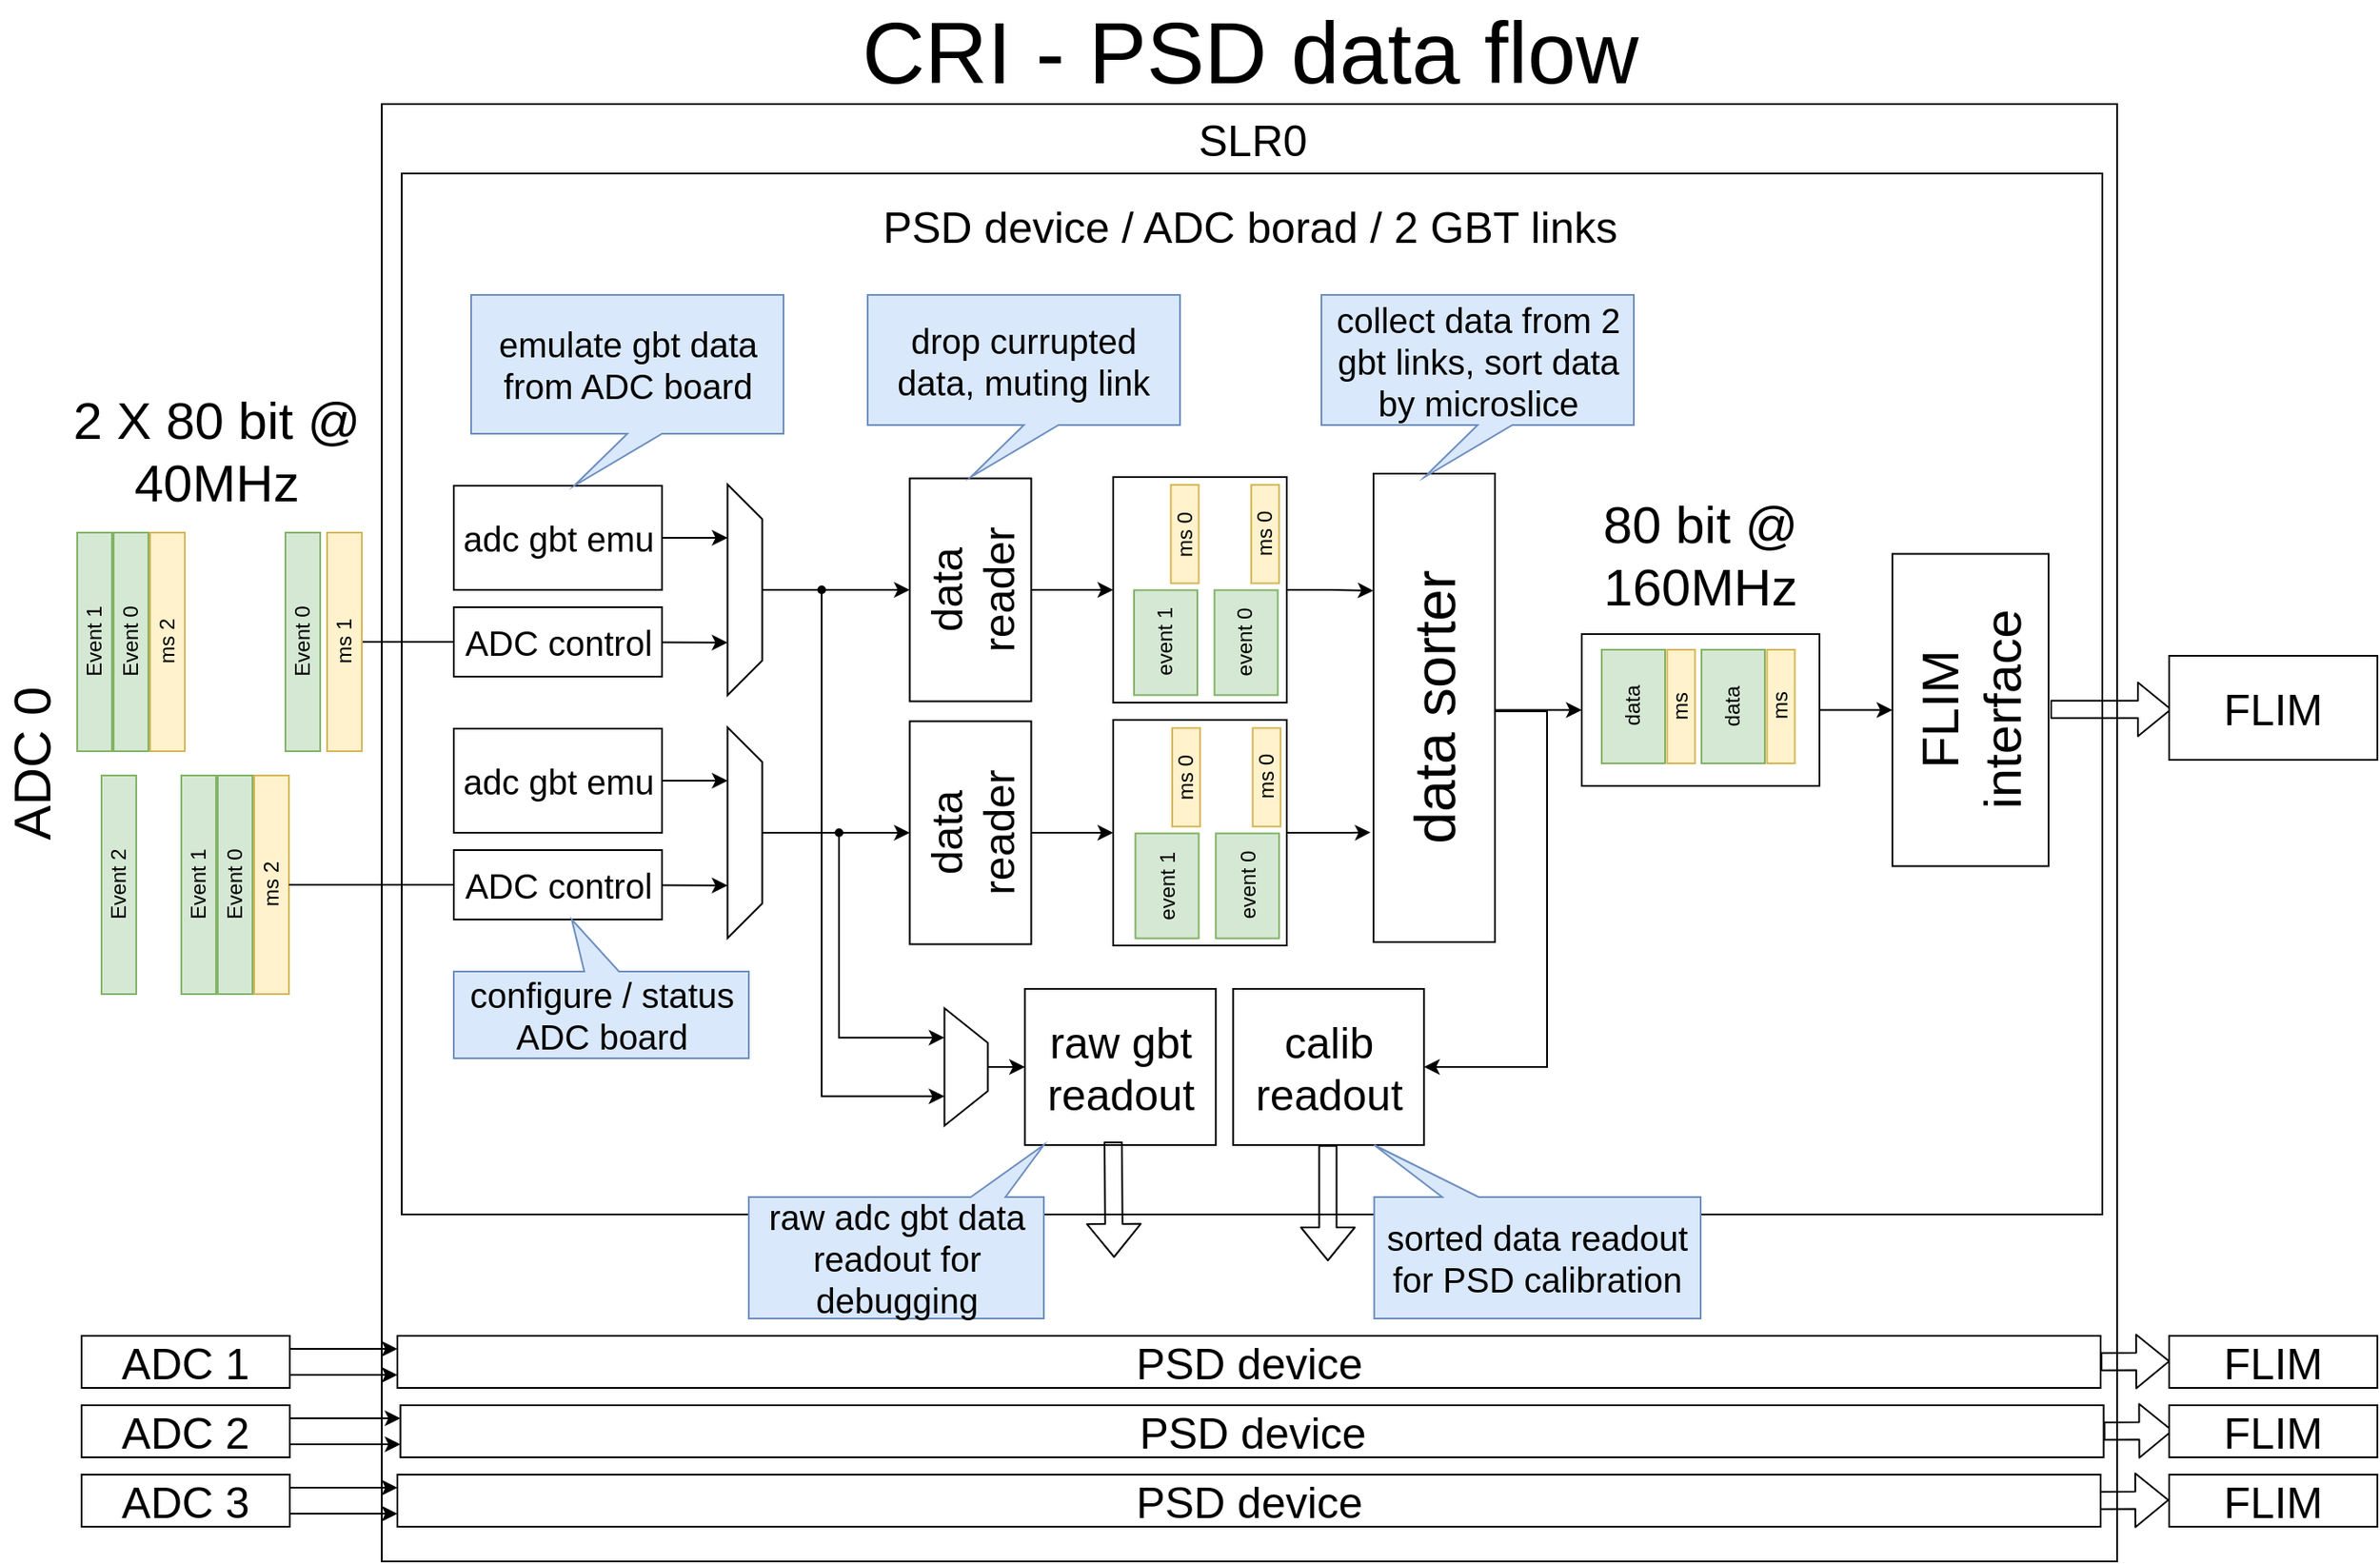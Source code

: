 <mxfile version="13.9.9" type="device"><diagram id="RYQmzWkg714ucsTxrSEi" name="Страница 1"><mxGraphModel dx="2637" dy="2579" grid="1" gridSize="10" guides="1" tooltips="1" connect="1" arrows="1" fold="1" page="1" pageScale="1" pageWidth="827" pageHeight="1169" math="0" shadow="0"><root><mxCell id="0"/><mxCell id="1" parent="0"/><mxCell id="1bbic1r3gGjg3_ZeVxUI-289" value="" style="rounded=0;whiteSpace=wrap;html=1;fillColor=#FFFFFF;fontSize=25;" parent="1" vertex="1"><mxGeometry x="-560" y="-1020" width="1000" height="840" as="geometry"/></mxCell><mxCell id="1bbic1r3gGjg3_ZeVxUI-249" value="" style="rounded=0;whiteSpace=wrap;html=1;fontSize=25;fillColor=#FFFFFF;" parent="1" vertex="1"><mxGeometry x="-548.5" y="-980" width="980" height="600" as="geometry"/></mxCell><mxCell id="1bbic1r3gGjg3_ZeVxUI-234" style="edgeStyle=orthogonalEdgeStyle;rounded=0;orthogonalLoop=1;jettySize=auto;html=1;exitX=0.5;exitY=1;exitDx=0;exitDy=0;entryX=1;entryY=0.5;entryDx=0;entryDy=0;fontSize=25;" parent="1" source="PqhZ-G-PAxa-hp2jgc0P-26" target="1bbic1r3gGjg3_ZeVxUI-233" edge="1"><mxGeometry relative="1" as="geometry"><Array as="points"><mxPoint x="81.5" y="-670"/><mxPoint x="111.5" y="-670"/><mxPoint x="111.5" y="-465"/></Array></mxGeometry></mxCell><mxCell id="1bbic1r3gGjg3_ZeVxUI-240" style="edgeStyle=orthogonalEdgeStyle;rounded=0;orthogonalLoop=1;jettySize=auto;html=1;exitX=0.5;exitY=1;exitDx=0;exitDy=0;entryX=0;entryY=0.5;entryDx=0;entryDy=0;fontSize=25;" parent="1" source="PqhZ-G-PAxa-hp2jgc0P-26" target="1bbic1r3gGjg3_ZeVxUI-227" edge="1"><mxGeometry relative="1" as="geometry"><Array as="points"><mxPoint x="81.5" y="-670"/></Array></mxGeometry></mxCell><mxCell id="PqhZ-G-PAxa-hp2jgc0P-26" value="data sorter" style="rounded=0;whiteSpace=wrap;html=1;rotation=-90;fontSize=33;" parent="1" vertex="1"><mxGeometry x="-88.5" y="-707" width="270" height="70" as="geometry"/></mxCell><mxCell id="PqhZ-G-PAxa-hp2jgc0P-39" value="" style="group" parent="1" vertex="1" connectable="0"><mxGeometry x="-697" y="-630" width="84" height="120" as="geometry"/></mxCell><mxCell id="PqhZ-G-PAxa-hp2jgc0P-40" value="ms 2" style="rounded=0;whiteSpace=wrap;html=1;rotation=-90;fillColor=#fff2cc;strokeColor=#d6b656;" parent="PqhZ-G-PAxa-hp2jgc0P-39" vertex="1"><mxGeometry x="10.5" y="50" width="126" height="20" as="geometry"/></mxCell><mxCell id="PqhZ-G-PAxa-hp2jgc0P-41" value="Event 0" style="rounded=0;whiteSpace=wrap;html=1;rotation=-90;fillColor=#d5e8d4;strokeColor=#82b366;" parent="PqhZ-G-PAxa-hp2jgc0P-39" vertex="1"><mxGeometry x="-10.5" y="50" width="126" height="20" as="geometry"/></mxCell><mxCell id="PqhZ-G-PAxa-hp2jgc0P-42" value="Event 1" style="rounded=0;whiteSpace=wrap;html=1;rotation=-90;fillColor=#d5e8d4;strokeColor=#82b366;" parent="PqhZ-G-PAxa-hp2jgc0P-39" vertex="1"><mxGeometry x="-31.5" y="50" width="126" height="20" as="geometry"/></mxCell><mxCell id="PqhZ-G-PAxa-hp2jgc0P-43" value="Event 2" style="rounded=0;whiteSpace=wrap;html=1;rotation=-90;fillColor=#d5e8d4;strokeColor=#82b366;" parent="1" vertex="1"><mxGeometry x="-774.5" y="-580" width="126" height="20" as="geometry"/></mxCell><mxCell id="i39z-xqXR12_ZHZlr1yV-36" style="edgeStyle=orthogonalEdgeStyle;rounded=0;orthogonalLoop=1;jettySize=auto;html=1;exitX=0.5;exitY=1;exitDx=0;exitDy=0;entryX=0;entryY=0.5;entryDx=0;entryDy=0;" parent="1" source="i39z-xqXR12_ZHZlr1yV-27" target="i39z-xqXR12_ZHZlr1yV-33" edge="1"><mxGeometry relative="1" as="geometry"/></mxCell><mxCell id="i39z-xqXR12_ZHZlr1yV-27" value="data reader" style="rounded=0;whiteSpace=wrap;html=1;rotation=-90;fontSize=25;" parent="1" vertex="1"><mxGeometry x="-285" y="-775" width="128.5" height="70" as="geometry"/></mxCell><mxCell id="i39z-xqXR12_ZHZlr1yV-52" style="edgeStyle=orthogonalEdgeStyle;rounded=0;orthogonalLoop=1;jettySize=auto;html=1;exitX=0.5;exitY=1;exitDx=0;exitDy=0;entryX=0;entryY=0.5;entryDx=0;entryDy=0;" parent="1" source="i39z-xqXR12_ZHZlr1yV-29" target="i39z-xqXR12_ZHZlr1yV-38" edge="1"><mxGeometry relative="1" as="geometry"/></mxCell><mxCell id="i39z-xqXR12_ZHZlr1yV-29" value="data reader" style="rounded=0;whiteSpace=wrap;html=1;rotation=-90;fontSize=25;" parent="1" vertex="1"><mxGeometry x="-285" y="-635" width="128.5" height="70" as="geometry"/></mxCell><mxCell id="i39z-xqXR12_ZHZlr1yV-35" value="" style="group" parent="1" vertex="1" connectable="0"><mxGeometry x="-138.5" y="-805" width="179.13" height="420" as="geometry"/></mxCell><mxCell id="i39z-xqXR12_ZHZlr1yV-33" value="" style="rounded=0;whiteSpace=wrap;html=1;" parent="i39z-xqXR12_ZHZlr1yV-35" vertex="1"><mxGeometry width="100" height="130" as="geometry"/></mxCell><mxCell id="i39z-xqXR12_ZHZlr1yV-3" value="ms 0" style="rounded=0;whiteSpace=wrap;html=1;rotation=-90;fillColor=#fff2cc;strokeColor=#d6b656;" parent="i39z-xqXR12_ZHZlr1yV-35" vertex="1"><mxGeometry x="59.21" y="24.81" width="56.75" height="16.06" as="geometry"/></mxCell><mxCell id="i39z-xqXR12_ZHZlr1yV-4" value="event 0" style="rounded=0;whiteSpace=wrap;html=1;rotation=-90;fillColor=#d5e8d4;strokeColor=#82b366;" parent="i39z-xqXR12_ZHZlr1yV-35" vertex="1"><mxGeometry x="46.33" y="77.17" width="60.5" height="36.5" as="geometry"/></mxCell><mxCell id="i39z-xqXR12_ZHZlr1yV-69" value="ms 0" style="rounded=0;whiteSpace=wrap;html=1;rotation=-90;fillColor=#fff2cc;strokeColor=#d6b656;" parent="i39z-xqXR12_ZHZlr1yV-35" vertex="1"><mxGeometry x="12.88" y="24.81" width="56.75" height="16.06" as="geometry"/></mxCell><mxCell id="i39z-xqXR12_ZHZlr1yV-70" value="event 1" style="rounded=0;whiteSpace=wrap;html=1;rotation=-90;fillColor=#d5e8d4;strokeColor=#82b366;" parent="i39z-xqXR12_ZHZlr1yV-35" vertex="1"><mxGeometry y="77.17" width="60.5" height="36.5" as="geometry"/></mxCell><mxCell id="p6Mf46SY9qSxZeGRrJ2m-4" value="" style="shape=trapezoid;perimeter=trapezoidPerimeter;whiteSpace=wrap;html=1;fixedSize=1;rotation=90;" parent="i39z-xqXR12_ZHZlr1yV-35" vertex="1"><mxGeometry x="-118.62" y="327.5" width="67.75" height="25" as="geometry"/></mxCell><mxCell id="p6Mf46SY9qSxZeGRrJ2m-6" value="raw gbt readout" style="rounded=0;whiteSpace=wrap;html=1;fontSize=25;" parent="i39z-xqXR12_ZHZlr1yV-35" vertex="1"><mxGeometry x="-50.87" y="295" width="110" height="90" as="geometry"/></mxCell><mxCell id="p6Mf46SY9qSxZeGRrJ2m-8" style="edgeStyle=orthogonalEdgeStyle;rounded=0;orthogonalLoop=1;jettySize=auto;html=1;exitX=0.5;exitY=0;exitDx=0;exitDy=0;entryX=0;entryY=0.5;entryDx=0;entryDy=0;" parent="i39z-xqXR12_ZHZlr1yV-35" source="p6Mf46SY9qSxZeGRrJ2m-4" target="p6Mf46SY9qSxZeGRrJ2m-6" edge="1"><mxGeometry relative="1" as="geometry"/></mxCell><mxCell id="1bbic1r3gGjg3_ZeVxUI-233" value="calib readout" style="rounded=0;whiteSpace=wrap;html=1;fontSize=25;" parent="i39z-xqXR12_ZHZlr1yV-35" vertex="1"><mxGeometry x="69.13" y="295" width="110" height="90" as="geometry"/></mxCell><mxCell id="1bbic1r3gGjg3_ZeVxUI-246" value="" style="shape=flexArrow;endArrow=classic;html=1;fontSize=25;" parent="i39z-xqXR12_ZHZlr1yV-35" edge="1"><mxGeometry width="50" height="50" relative="1" as="geometry"><mxPoint x="-4.547e-13" y="383" as="sourcePoint"/><mxPoint x="0.5" y="450" as="targetPoint"/></mxGeometry></mxCell><mxCell id="1bbic1r3gGjg3_ZeVxUI-248" value="" style="shape=flexArrow;endArrow=classic;html=1;fontSize=25;" parent="i39z-xqXR12_ZHZlr1yV-35" edge="1"><mxGeometry width="50" height="50" relative="1" as="geometry"><mxPoint x="123.71" y="385" as="sourcePoint"/><mxPoint x="123.71" y="452.0" as="targetPoint"/></mxGeometry></mxCell><mxCell id="i39z-xqXR12_ZHZlr1yV-37" value="" style="group" parent="1" vertex="1" connectable="0"><mxGeometry x="-138.5" y="-665" width="116.75" height="130" as="geometry"/></mxCell><mxCell id="i39z-xqXR12_ZHZlr1yV-38" value="" style="rounded=0;whiteSpace=wrap;html=1;" parent="i39z-xqXR12_ZHZlr1yV-37" vertex="1"><mxGeometry width="100" height="130" as="geometry"/></mxCell><mxCell id="i39z-xqXR12_ZHZlr1yV-71" value="ms 0" style="rounded=0;whiteSpace=wrap;html=1;rotation=-90;fillColor=#fff2cc;strokeColor=#d6b656;" parent="i39z-xqXR12_ZHZlr1yV-37" vertex="1"><mxGeometry x="60" y="25" width="56.75" height="16.06" as="geometry"/></mxCell><mxCell id="i39z-xqXR12_ZHZlr1yV-72" value="event 0" style="rounded=0;whiteSpace=wrap;html=1;rotation=-90;fillColor=#d5e8d4;strokeColor=#82b366;" parent="i39z-xqXR12_ZHZlr1yV-37" vertex="1"><mxGeometry x="47.12" y="77.36" width="60.5" height="36.5" as="geometry"/></mxCell><mxCell id="i39z-xqXR12_ZHZlr1yV-73" value="ms 0" style="rounded=0;whiteSpace=wrap;html=1;rotation=-90;fillColor=#fff2cc;strokeColor=#d6b656;" parent="i39z-xqXR12_ZHZlr1yV-37" vertex="1"><mxGeometry x="13.67" y="25" width="56.75" height="16.06" as="geometry"/></mxCell><mxCell id="i39z-xqXR12_ZHZlr1yV-74" value="event 1" style="rounded=0;whiteSpace=wrap;html=1;rotation=-90;fillColor=#d5e8d4;strokeColor=#82b366;" parent="i39z-xqXR12_ZHZlr1yV-37" vertex="1"><mxGeometry x="0.79" y="77.36" width="60.5" height="36.5" as="geometry"/></mxCell><mxCell id="h4SjfwAyNwfIv3EBZPq7-15" style="edgeStyle=orthogonalEdgeStyle;rounded=0;orthogonalLoop=1;jettySize=auto;html=1;exitX=0.5;exitY=1;exitDx=0;exitDy=0;entryX=0.75;entryY=1;entryDx=0;entryDy=0;" parent="1" source="PqhZ-G-PAxa-hp2jgc0P-29" target="h4SjfwAyNwfIv3EBZPq7-12" edge="1"><mxGeometry relative="1" as="geometry"/></mxCell><mxCell id="PqhZ-G-PAxa-hp2jgc0P-29" value="ms 1" style="rounded=0;whiteSpace=wrap;html=1;rotation=-90;fillColor=#fff2cc;strokeColor=#d6b656;" parent="1" vertex="1"><mxGeometry x="-644.5" y="-720" width="126" height="20" as="geometry"/></mxCell><mxCell id="PqhZ-G-PAxa-hp2jgc0P-30" value="Event 0" style="rounded=0;whiteSpace=wrap;html=1;rotation=-90;fillColor=#d5e8d4;strokeColor=#82b366;" parent="1" vertex="1"><mxGeometry x="-668.5" y="-720" width="126" height="20" as="geometry"/></mxCell><mxCell id="h4SjfwAyNwfIv3EBZPq7-14" style="edgeStyle=orthogonalEdgeStyle;rounded=0;orthogonalLoop=1;jettySize=auto;html=1;exitX=1;exitY=0.5;exitDx=0;exitDy=0;entryX=0.25;entryY=1;entryDx=0;entryDy=0;" parent="1" source="h4SjfwAyNwfIv3EBZPq7-11" target="h4SjfwAyNwfIv3EBZPq7-12" edge="1"><mxGeometry relative="1" as="geometry"/></mxCell><mxCell id="h4SjfwAyNwfIv3EBZPq7-11" value="adc gbt emu" style="rounded=0;whiteSpace=wrap;html=1;" parent="1" vertex="1"><mxGeometry x="-518.5" y="-800" width="120" height="60" as="geometry"/></mxCell><mxCell id="h4SjfwAyNwfIv3EBZPq7-13" style="edgeStyle=orthogonalEdgeStyle;rounded=0;orthogonalLoop=1;jettySize=auto;html=1;exitX=0.5;exitY=0;exitDx=0;exitDy=0;entryX=0.5;entryY=0;entryDx=0;entryDy=0;" parent="1" source="h4SjfwAyNwfIv3EBZPq7-12" target="i39z-xqXR12_ZHZlr1yV-27" edge="1"><mxGeometry relative="1" as="geometry"><Array as="points"><mxPoint x="-288.5" y="-740"/><mxPoint x="-288.5" y="-740"/></Array></mxGeometry></mxCell><mxCell id="h4SjfwAyNwfIv3EBZPq7-12" value="" style="shape=trapezoid;perimeter=trapezoidPerimeter;whiteSpace=wrap;html=1;fixedSize=1;rotation=90;" parent="1" vertex="1"><mxGeometry x="-411.5" y="-750" width="121.5" height="20" as="geometry"/></mxCell><mxCell id="h4SjfwAyNwfIv3EBZPq7-16" style="edgeStyle=orthogonalEdgeStyle;rounded=0;orthogonalLoop=1;jettySize=auto;html=1;exitX=1;exitY=0.5;exitDx=0;exitDy=0;entryX=0.25;entryY=1;entryDx=0;entryDy=0;" parent="1" source="h4SjfwAyNwfIv3EBZPq7-17" target="h4SjfwAyNwfIv3EBZPq7-18" edge="1"><mxGeometry relative="1" as="geometry"/></mxCell><mxCell id="h4SjfwAyNwfIv3EBZPq7-17" value="ADC GBT emulator" style="rounded=0;whiteSpace=wrap;html=1;" parent="1" vertex="1"><mxGeometry x="-518.5" y="-660" width="120" height="60" as="geometry"/></mxCell><mxCell id="h4SjfwAyNwfIv3EBZPq7-22" style="edgeStyle=orthogonalEdgeStyle;rounded=0;orthogonalLoop=1;jettySize=auto;html=1;exitX=0.5;exitY=0;exitDx=0;exitDy=0;entryX=0.5;entryY=0;entryDx=0;entryDy=0;" parent="1" source="h4SjfwAyNwfIv3EBZPq7-18" target="i39z-xqXR12_ZHZlr1yV-29" edge="1"><mxGeometry relative="1" as="geometry"/></mxCell><mxCell id="h4SjfwAyNwfIv3EBZPq7-18" value="" style="shape=trapezoid;perimeter=trapezoidPerimeter;whiteSpace=wrap;html=1;fixedSize=1;rotation=90;" parent="1" vertex="1"><mxGeometry x="-411.5" y="-610" width="121.5" height="20" as="geometry"/></mxCell><mxCell id="h4SjfwAyNwfIv3EBZPq7-25" style="edgeStyle=orthogonalEdgeStyle;rounded=0;orthogonalLoop=1;jettySize=auto;html=1;exitX=0.5;exitY=1;exitDx=0;exitDy=0;entryX=0.75;entryY=1;entryDx=0;entryDy=0;" parent="1" source="PqhZ-G-PAxa-hp2jgc0P-40" target="h4SjfwAyNwfIv3EBZPq7-18" edge="1"><mxGeometry relative="1" as="geometry"/></mxCell><mxCell id="p6Mf46SY9qSxZeGRrJ2m-1" value="ADC control" style="rounded=0;whiteSpace=wrap;html=1;" parent="1" vertex="1"><mxGeometry x="-518.5" y="-730" width="120" height="40" as="geometry"/></mxCell><mxCell id="p6Mf46SY9qSxZeGRrJ2m-2" value="ADC control" style="rounded=0;whiteSpace=wrap;html=1;fontSize=20;" parent="1" vertex="1"><mxGeometry x="-518.5" y="-590" width="120" height="40" as="geometry"/></mxCell><mxCell id="1bbic1r3gGjg3_ZeVxUI-31" value="2 X 80 bit @ 40MHz" style="text;html=1;strokeColor=none;fillColor=none;align=center;verticalAlign=middle;whiteSpace=wrap;rounded=0;fontSize=30;" parent="1" vertex="1"><mxGeometry x="-759" y="-830" width="208" height="20" as="geometry"/></mxCell><mxCell id="1bbic1r3gGjg3_ZeVxUI-78" value="adc gbt emu" style="rounded=0;whiteSpace=wrap;html=1;" parent="1" vertex="1"><mxGeometry x="-518.5" y="-660" width="120" height="60" as="geometry"/></mxCell><mxCell id="1bbic1r3gGjg3_ZeVxUI-79" value="adc gbt emu" style="rounded=0;whiteSpace=wrap;html=1;" parent="1" vertex="1"><mxGeometry x="-518.5" y="-800" width="120" height="60" as="geometry"/></mxCell><mxCell id="1bbic1r3gGjg3_ZeVxUI-80" value="ADC control" style="rounded=0;whiteSpace=wrap;html=1;" parent="1" vertex="1"><mxGeometry x="-518.5" y="-730" width="120" height="40" as="geometry"/></mxCell><mxCell id="1bbic1r3gGjg3_ZeVxUI-81" value="adc gbt emu" style="rounded=0;whiteSpace=wrap;html=1;" parent="1" vertex="1"><mxGeometry x="-518.5" y="-800" width="120" height="60" as="geometry"/></mxCell><mxCell id="1bbic1r3gGjg3_ZeVxUI-82" value="ADC control" style="rounded=0;whiteSpace=wrap;html=1;" parent="1" vertex="1"><mxGeometry x="-518.5" y="-730" width="120" height="40" as="geometry"/></mxCell><mxCell id="1bbic1r3gGjg3_ZeVxUI-83" value="adc gbt emu" style="rounded=0;whiteSpace=wrap;html=1;" parent="1" vertex="1"><mxGeometry x="-518.5" y="-660" width="120" height="60" as="geometry"/></mxCell><mxCell id="1bbic1r3gGjg3_ZeVxUI-84" value="ADC control" style="rounded=0;whiteSpace=wrap;html=1;" parent="1" vertex="1"><mxGeometry x="-518.5" y="-730" width="120" height="40" as="geometry"/></mxCell><mxCell id="1bbic1r3gGjg3_ZeVxUI-85" value="adc gbt emu" style="rounded=0;whiteSpace=wrap;html=1;" parent="1" vertex="1"><mxGeometry x="-518.5" y="-800" width="120" height="60" as="geometry"/></mxCell><mxCell id="1bbic1r3gGjg3_ZeVxUI-86" value="adc gbt emu" style="rounded=0;whiteSpace=wrap;html=1;" parent="1" vertex="1"><mxGeometry x="-518.5" y="-660" width="120" height="60" as="geometry"/></mxCell><mxCell id="1bbic1r3gGjg3_ZeVxUI-87" value="ADC control" style="rounded=0;whiteSpace=wrap;html=1;" parent="1" vertex="1"><mxGeometry x="-518.5" y="-730" width="120" height="40" as="geometry"/></mxCell><mxCell id="1bbic1r3gGjg3_ZeVxUI-88" value="adc gbt emu" style="rounded=0;whiteSpace=wrap;html=1;" parent="1" vertex="1"><mxGeometry x="-518.5" y="-800" width="120" height="60" as="geometry"/></mxCell><mxCell id="1bbic1r3gGjg3_ZeVxUI-90" value="adc gbt emu" style="rounded=0;whiteSpace=wrap;html=1;" parent="1" vertex="1"><mxGeometry x="-518.5" y="-660" width="120" height="60" as="geometry"/></mxCell><mxCell id="1bbic1r3gGjg3_ZeVxUI-91" value="ADC control" style="rounded=0;whiteSpace=wrap;html=1;" parent="1" vertex="1"><mxGeometry x="-518.5" y="-730" width="120" height="40" as="geometry"/></mxCell><mxCell id="1bbic1r3gGjg3_ZeVxUI-92" value="adc gbt emu" style="rounded=0;whiteSpace=wrap;html=1;" parent="1" vertex="1"><mxGeometry x="-518.5" y="-800" width="120" height="60" as="geometry"/></mxCell><mxCell id="1bbic1r3gGjg3_ZeVxUI-94" value="adc gbt emu" style="rounded=0;whiteSpace=wrap;html=1;fontSize=20;" parent="1" vertex="1"><mxGeometry x="-518.5" y="-660" width="120" height="60" as="geometry"/></mxCell><mxCell id="1bbic1r3gGjg3_ZeVxUI-95" value="ADC control" style="rounded=0;whiteSpace=wrap;html=1;fontSize=20;" parent="1" vertex="1"><mxGeometry x="-518.5" y="-730" width="120" height="40" as="geometry"/></mxCell><mxCell id="1bbic1r3gGjg3_ZeVxUI-96" value="adc gbt emu" style="rounded=0;whiteSpace=wrap;html=1;fontSize=20;" parent="1" vertex="1"><mxGeometry x="-518.5" y="-800" width="120" height="60" as="geometry"/></mxCell><mxCell id="1bbic1r3gGjg3_ZeVxUI-111" value="emulate gbt data from ADC board" style="shape=callout;whiteSpace=wrap;html=1;perimeter=calloutPerimeter;fontSize=20;fillColor=#dae8fc;strokeColor=#6c8ebf;position2=0.33;" parent="1" vertex="1"><mxGeometry x="-508.5" y="-910" width="180" height="110" as="geometry"/></mxCell><mxCell id="1bbic1r3gGjg3_ZeVxUI-118" value="configure / status ADC board" style="shape=callout;whiteSpace=wrap;html=1;perimeter=calloutPerimeter;fontSize=20;fillColor=#dae8fc;strokeColor=#6c8ebf;position2=0.6;size=30;position=0.44;rotation=0;horizontal=1;direction=west;" parent="1" vertex="1"><mxGeometry x="-518.5" y="-550" width="170" height="80" as="geometry"/></mxCell><mxCell id="1bbic1r3gGjg3_ZeVxUI-122" value="drop currupted data, muting link" style="shape=callout;whiteSpace=wrap;html=1;perimeter=calloutPerimeter;fontSize=20;fillColor=#dae8fc;strokeColor=#6c8ebf;position2=0.33;" parent="1" vertex="1"><mxGeometry x="-280" y="-910" width="180" height="105" as="geometry"/></mxCell><mxCell id="1bbic1r3gGjg3_ZeVxUI-173" value="" style="group" parent="1" vertex="1" connectable="0"><mxGeometry x="-757" y="-770" width="84" height="120" as="geometry"/></mxCell><mxCell id="1bbic1r3gGjg3_ZeVxUI-174" value="ms 2" style="rounded=0;whiteSpace=wrap;html=1;rotation=-90;fillColor=#fff2cc;strokeColor=#d6b656;" parent="1bbic1r3gGjg3_ZeVxUI-173" vertex="1"><mxGeometry x="10.5" y="50" width="126" height="20" as="geometry"/></mxCell><mxCell id="1bbic1r3gGjg3_ZeVxUI-175" value="Event 0" style="rounded=0;whiteSpace=wrap;html=1;rotation=-90;fillColor=#d5e8d4;strokeColor=#82b366;" parent="1bbic1r3gGjg3_ZeVxUI-173" vertex="1"><mxGeometry x="-10.5" y="50" width="126" height="20" as="geometry"/></mxCell><mxCell id="1bbic1r3gGjg3_ZeVxUI-176" value="Event 1" style="rounded=0;whiteSpace=wrap;html=1;rotation=-90;fillColor=#d5e8d4;strokeColor=#82b366;" parent="1bbic1r3gGjg3_ZeVxUI-173" vertex="1"><mxGeometry x="-31.5" y="50" width="126" height="20" as="geometry"/></mxCell><mxCell id="1bbic1r3gGjg3_ZeVxUI-178" style="edgeStyle=orthogonalEdgeStyle;rounded=0;orthogonalLoop=1;jettySize=auto;html=1;exitX=1;exitY=0.5;exitDx=0;exitDy=0;fontSize=25;entryX=0.75;entryY=0;entryDx=0;entryDy=0;" parent="1" source="i39z-xqXR12_ZHZlr1yV-33" target="PqhZ-G-PAxa-hp2jgc0P-26" edge="1"><mxGeometry relative="1" as="geometry"><mxPoint x="67.5" y="-738" as="targetPoint"/></mxGeometry></mxCell><mxCell id="1bbic1r3gGjg3_ZeVxUI-179" style="edgeStyle=orthogonalEdgeStyle;rounded=0;orthogonalLoop=1;jettySize=auto;html=1;exitX=1;exitY=0.5;exitDx=0;exitDy=0;entryX=0.234;entryY=-0.024;entryDx=0;entryDy=0;entryPerimeter=0;fontSize=25;" parent="1" source="i39z-xqXR12_ZHZlr1yV-38" target="PqhZ-G-PAxa-hp2jgc0P-26" edge="1"><mxGeometry relative="1" as="geometry"><Array as="points"><mxPoint x="-1.5" y="-600"/></Array></mxGeometry></mxCell><mxCell id="1bbic1r3gGjg3_ZeVxUI-182" value="ADC 0" style="text;html=1;strokeColor=none;fillColor=none;align=center;verticalAlign=middle;whiteSpace=wrap;rounded=0;fontSize=30;rotation=-90;" parent="1" vertex="1"><mxGeometry x="-827" y="-650" width="130" height="20" as="geometry"/></mxCell><mxCell id="1bbic1r3gGjg3_ZeVxUI-218" style="edgeStyle=orthogonalEdgeStyle;rounded=0;orthogonalLoop=1;jettySize=auto;html=1;exitX=0.5;exitY=1;exitDx=0;exitDy=0;entryX=0.75;entryY=1;entryDx=0;entryDy=0;fontSize=25;" parent="1" source="1bbic1r3gGjg3_ZeVxUI-217" target="p6Mf46SY9qSxZeGRrJ2m-4" edge="1"><mxGeometry relative="1" as="geometry"/></mxCell><mxCell id="1bbic1r3gGjg3_ZeVxUI-217" value="" style="ellipse;whiteSpace=wrap;html=1;aspect=fixed;fontSize=25;fillColor=#000000;" parent="1" vertex="1"><mxGeometry x="-308.5" y="-742" width="4" height="4" as="geometry"/></mxCell><mxCell id="1bbic1r3gGjg3_ZeVxUI-221" style="edgeStyle=orthogonalEdgeStyle;rounded=0;orthogonalLoop=1;jettySize=auto;html=1;exitX=0.5;exitY=1;exitDx=0;exitDy=0;fontSize=25;entryX=0.25;entryY=1;entryDx=0;entryDy=0;" parent="1" source="1bbic1r3gGjg3_ZeVxUI-219" target="p6Mf46SY9qSxZeGRrJ2m-4" edge="1"><mxGeometry relative="1" as="geometry"/></mxCell><mxCell id="1bbic1r3gGjg3_ZeVxUI-219" value="" style="ellipse;whiteSpace=wrap;html=1;aspect=fixed;fontSize=25;fillColor=#000000;" parent="1" vertex="1"><mxGeometry x="-298.5" y="-602" width="4" height="4" as="geometry"/></mxCell><mxCell id="1bbic1r3gGjg3_ZeVxUI-226" value="" style="group" parent="1" vertex="1" connectable="0"><mxGeometry x="131.5" y="-714.5" width="137" height="87.5" as="geometry"/></mxCell><mxCell id="1bbic1r3gGjg3_ZeVxUI-235" style="edgeStyle=orthogonalEdgeStyle;rounded=0;orthogonalLoop=1;jettySize=auto;html=1;exitX=0.25;exitY=1;exitDx=0;exitDy=0;entryX=0;entryY=0;entryDx=0;entryDy=0;fontSize=25;" parent="1bbic1r3gGjg3_ZeVxUI-226" source="1bbic1r3gGjg3_ZeVxUI-227" target="1bbic1r3gGjg3_ZeVxUI-231" edge="1"><mxGeometry relative="1" as="geometry"/></mxCell><mxCell id="1bbic1r3gGjg3_ZeVxUI-227" value="" style="rounded=0;whiteSpace=wrap;html=1;fontSize=25;" parent="1bbic1r3gGjg3_ZeVxUI-226" vertex="1"><mxGeometry width="137" height="87.5" as="geometry"/></mxCell><mxCell id="1bbic1r3gGjg3_ZeVxUI-228" value="ms" style="rounded=0;whiteSpace=wrap;html=1;rotation=-90;fillColor=#fff2cc;strokeColor=#d6b656;" parent="1bbic1r3gGjg3_ZeVxUI-226" vertex="1"><mxGeometry x="82" y="33.72" width="65.5" height="16.06" as="geometry"/></mxCell><mxCell id="1bbic1r3gGjg3_ZeVxUI-229" value="data" style="rounded=0;whiteSpace=wrap;html=1;rotation=-90;fillColor=#d5e8d4;strokeColor=#82b366;" parent="1bbic1r3gGjg3_ZeVxUI-226" vertex="1"><mxGeometry x="54.5" y="23.5" width="65.5" height="36.5" as="geometry"/></mxCell><mxCell id="1bbic1r3gGjg3_ZeVxUI-230" value="ms" style="rounded=0;whiteSpace=wrap;html=1;rotation=-90;fillColor=#fff2cc;strokeColor=#d6b656;" parent="1bbic1r3gGjg3_ZeVxUI-226" vertex="1"><mxGeometry x="24.5" y="33.72" width="65.5" height="16.06" as="geometry"/></mxCell><mxCell id="1bbic1r3gGjg3_ZeVxUI-231" value="data" style="rounded=0;whiteSpace=wrap;html=1;rotation=-90;fillColor=#d5e8d4;strokeColor=#82b366;" parent="1bbic1r3gGjg3_ZeVxUI-226" vertex="1"><mxGeometry x="-3" y="23.5" width="65.5" height="36.5" as="geometry"/></mxCell><mxCell id="1bbic1r3gGjg3_ZeVxUI-238" value="FLIM interface" style="rounded=0;whiteSpace=wrap;html=1;fontSize=30;rotation=-90;" parent="1" vertex="1"><mxGeometry x="265.5" y="-715.75" width="180" height="90" as="geometry"/></mxCell><mxCell id="1bbic1r3gGjg3_ZeVxUI-239" style="edgeStyle=orthogonalEdgeStyle;rounded=0;orthogonalLoop=1;jettySize=auto;html=1;exitX=1;exitY=0.5;exitDx=0;exitDy=0;entryX=0.5;entryY=0;entryDx=0;entryDy=0;fontSize=25;" parent="1" source="1bbic1r3gGjg3_ZeVxUI-227" target="1bbic1r3gGjg3_ZeVxUI-238" edge="1"><mxGeometry relative="1" as="geometry"/></mxCell><mxCell id="1bbic1r3gGjg3_ZeVxUI-242" value="collect data from 2 gbt links, sort data by microslice" style="shape=callout;whiteSpace=wrap;html=1;perimeter=calloutPerimeter;fontSize=20;fillColor=#dae8fc;strokeColor=#6c8ebf;position2=0.33;base=20;" parent="1" vertex="1"><mxGeometry x="-18.5" y="-910" width="180" height="105" as="geometry"/></mxCell><mxCell id="1bbic1r3gGjg3_ZeVxUI-243" value="80 bit @ 160MHz" style="text;html=1;strokeColor=none;fillColor=none;align=center;verticalAlign=middle;whiteSpace=wrap;rounded=0;fontSize=30;" parent="1" vertex="1"><mxGeometry x="95" y="-800" width="210" height="80" as="geometry"/></mxCell><mxCell id="1bbic1r3gGjg3_ZeVxUI-244" value="" style="shape=flexArrow;endArrow=classic;html=1;fontSize=25;" parent="1" edge="1"><mxGeometry width="50" height="50" relative="1" as="geometry"><mxPoint x="401.5" y="-671.17" as="sourcePoint"/><mxPoint x="471.5" y="-671.17" as="targetPoint"/></mxGeometry></mxCell><mxCell id="1bbic1r3gGjg3_ZeVxUI-250" value="PSD device / ADC borad / 2 GBT links" style="text;html=1;strokeColor=none;fillColor=none;align=center;verticalAlign=middle;whiteSpace=wrap;rounded=0;fontSize=25;" parent="1" vertex="1"><mxGeometry x="-299.5" y="-960" width="478.5" height="20" as="geometry"/></mxCell><mxCell id="1bbic1r3gGjg3_ZeVxUI-251" value="PSD device" style="rounded=0;whiteSpace=wrap;html=1;fillColor=#FFFFFF;fontSize=25;" parent="1" vertex="1"><mxGeometry x="-551" y="-310" width="981.5" height="30" as="geometry"/></mxCell><mxCell id="RKCm32R5nHMJDlecpnQs-2" style="edgeStyle=orthogonalEdgeStyle;rounded=0;orthogonalLoop=1;jettySize=auto;html=1;exitX=1;exitY=0.25;exitDx=0;exitDy=0;entryX=0;entryY=0.25;entryDx=0;entryDy=0;" parent="1" source="1bbic1r3gGjg3_ZeVxUI-253" target="1bbic1r3gGjg3_ZeVxUI-251" edge="1"><mxGeometry relative="1" as="geometry"/></mxCell><mxCell id="RKCm32R5nHMJDlecpnQs-3" style="edgeStyle=orthogonalEdgeStyle;rounded=0;orthogonalLoop=1;jettySize=auto;html=1;exitX=1;exitY=0.75;exitDx=0;exitDy=0;entryX=0;entryY=0.75;entryDx=0;entryDy=0;" parent="1" source="1bbic1r3gGjg3_ZeVxUI-253" target="1bbic1r3gGjg3_ZeVxUI-251" edge="1"><mxGeometry relative="1" as="geometry"/></mxCell><mxCell id="1bbic1r3gGjg3_ZeVxUI-253" value="ADC 1" style="rounded=0;whiteSpace=wrap;html=1;fillColor=#FFFFFF;fontSize=25;" parent="1" vertex="1"><mxGeometry x="-733" y="-310" width="120" height="30" as="geometry"/></mxCell><mxCell id="1bbic1r3gGjg3_ZeVxUI-258" value="" style="shape=flexArrow;endArrow=classic;html=1;fontSize=25;" parent="1" edge="1"><mxGeometry width="50" height="50" relative="1" as="geometry"><mxPoint x="430.5" y="-295.17" as="sourcePoint"/><mxPoint x="470.5" y="-295.34" as="targetPoint"/></mxGeometry></mxCell><mxCell id="1bbic1r3gGjg3_ZeVxUI-259" value="FLIM" style="rounded=0;whiteSpace=wrap;html=1;fillColor=#FFFFFF;fontSize=25;rotation=0;" parent="1" vertex="1"><mxGeometry x="470" y="-310" width="120" height="30" as="geometry"/></mxCell><mxCell id="1bbic1r3gGjg3_ZeVxUI-274" value="PSD device" style="rounded=0;whiteSpace=wrap;html=1;fillColor=#FFFFFF;fontSize=25;" parent="1" vertex="1"><mxGeometry x="-549.25" y="-270" width="981.5" height="30" as="geometry"/></mxCell><mxCell id="RKCm32R5nHMJDlecpnQs-4" style="edgeStyle=orthogonalEdgeStyle;rounded=0;orthogonalLoop=1;jettySize=auto;html=1;exitX=1;exitY=0.25;exitDx=0;exitDy=0;entryX=0;entryY=0.25;entryDx=0;entryDy=0;" parent="1" source="1bbic1r3gGjg3_ZeVxUI-276" target="1bbic1r3gGjg3_ZeVxUI-274" edge="1"><mxGeometry relative="1" as="geometry"/></mxCell><mxCell id="RKCm32R5nHMJDlecpnQs-5" style="edgeStyle=orthogonalEdgeStyle;rounded=0;orthogonalLoop=1;jettySize=auto;html=1;exitX=1;exitY=0.75;exitDx=0;exitDy=0;entryX=0;entryY=0.75;entryDx=0;entryDy=0;" parent="1" source="1bbic1r3gGjg3_ZeVxUI-276" target="1bbic1r3gGjg3_ZeVxUI-274" edge="1"><mxGeometry relative="1" as="geometry"/></mxCell><mxCell id="1bbic1r3gGjg3_ZeVxUI-276" value="ADC 2" style="rounded=0;whiteSpace=wrap;html=1;fillColor=#FFFFFF;fontSize=25;" parent="1" vertex="1"><mxGeometry x="-733" y="-270" width="120" height="30" as="geometry"/></mxCell><mxCell id="1bbic1r3gGjg3_ZeVxUI-279" value="" style="shape=flexArrow;endArrow=classic;html=1;fontSize=25;" parent="1" edge="1"><mxGeometry width="50" height="50" relative="1" as="geometry"><mxPoint x="432.25" y="-255.17" as="sourcePoint"/><mxPoint x="472.25" y="-255.34" as="targetPoint"/></mxGeometry></mxCell><mxCell id="1bbic1r3gGjg3_ZeVxUI-280" value="FLIM" style="rounded=0;whiteSpace=wrap;html=1;fillColor=#FFFFFF;fontSize=25;rotation=0;" parent="1" vertex="1"><mxGeometry x="470" y="-270" width="120" height="30" as="geometry"/></mxCell><mxCell id="1bbic1r3gGjg3_ZeVxUI-281" value="PSD device" style="rounded=0;whiteSpace=wrap;html=1;fillColor=#FFFFFF;fontSize=25;" parent="1" vertex="1"><mxGeometry x="-551" y="-230" width="981.5" height="30" as="geometry"/></mxCell><mxCell id="RKCm32R5nHMJDlecpnQs-6" style="edgeStyle=orthogonalEdgeStyle;rounded=0;orthogonalLoop=1;jettySize=auto;html=1;exitX=1;exitY=0.25;exitDx=0;exitDy=0;entryX=0;entryY=0.25;entryDx=0;entryDy=0;" parent="1" source="1bbic1r3gGjg3_ZeVxUI-283" target="1bbic1r3gGjg3_ZeVxUI-281" edge="1"><mxGeometry relative="1" as="geometry"/></mxCell><mxCell id="RKCm32R5nHMJDlecpnQs-7" style="edgeStyle=orthogonalEdgeStyle;rounded=0;orthogonalLoop=1;jettySize=auto;html=1;exitX=1;exitY=0.75;exitDx=0;exitDy=0;entryX=0;entryY=0.75;entryDx=0;entryDy=0;" parent="1" source="1bbic1r3gGjg3_ZeVxUI-283" target="1bbic1r3gGjg3_ZeVxUI-281" edge="1"><mxGeometry relative="1" as="geometry"/></mxCell><mxCell id="1bbic1r3gGjg3_ZeVxUI-283" value="ADC 3" style="rounded=0;whiteSpace=wrap;html=1;fillColor=#FFFFFF;fontSize=25;" parent="1" vertex="1"><mxGeometry x="-733" y="-230" width="120" height="30" as="geometry"/></mxCell><mxCell id="1bbic1r3gGjg3_ZeVxUI-286" value="" style="shape=flexArrow;endArrow=classic;html=1;fontSize=25;" parent="1" edge="1"><mxGeometry width="50" height="50" relative="1" as="geometry"><mxPoint x="430" y="-215.17" as="sourcePoint"/><mxPoint x="470.0" y="-215.34" as="targetPoint"/></mxGeometry></mxCell><mxCell id="1bbic1r3gGjg3_ZeVxUI-287" value="FLIM" style="rounded=0;whiteSpace=wrap;html=1;fillColor=#FFFFFF;fontSize=25;rotation=0;" parent="1" vertex="1"><mxGeometry x="470" y="-230" width="120" height="30" as="geometry"/></mxCell><mxCell id="1bbic1r3gGjg3_ZeVxUI-288" value="FLIM" style="rounded=0;whiteSpace=wrap;html=1;fillColor=#FFFFFF;fontSize=25;rotation=0;" parent="1" vertex="1"><mxGeometry x="470" y="-702" width="120" height="60" as="geometry"/></mxCell><mxCell id="1bbic1r3gGjg3_ZeVxUI-290" value="SLR0" style="text;html=1;strokeColor=none;fillColor=none;align=center;verticalAlign=middle;whiteSpace=wrap;rounded=0;fontSize=25;" parent="1" vertex="1"><mxGeometry x="-78.5" y="-1010" width="40" height="20" as="geometry"/></mxCell><mxCell id="RKCm32R5nHMJDlecpnQs-8" value="raw adc gbt data readout for debugging" style="shape=callout;whiteSpace=wrap;html=1;perimeter=calloutPerimeter;fontSize=20;fillColor=#dae8fc;strokeColor=#6c8ebf;position2=0;size=30;position=0.13;rotation=0;horizontal=1;direction=west;" parent="1" vertex="1"><mxGeometry x="-348.5" y="-420" width="170" height="100" as="geometry"/></mxCell><mxCell id="RKCm32R5nHMJDlecpnQs-9" value="sorted data readout for PSD calibration" style="shape=callout;whiteSpace=wrap;html=1;perimeter=calloutPerimeter;fontSize=20;fillColor=#dae8fc;strokeColor=#6c8ebf;position2=1;size=30;position=0.68;rotation=0;horizontal=1;direction=west;base=21;" parent="1" vertex="1"><mxGeometry x="11.88" y="-420" width="188.12" height="100" as="geometry"/></mxCell><mxCell id="lzM7bvc_C8_gzv13KvyM-1" value="CRI - PSD data flow" style="text;html=1;strokeColor=none;fillColor=none;align=center;verticalAlign=middle;whiteSpace=wrap;rounded=0;fontSize=50;" vertex="1" parent="1"><mxGeometry x="-299.5" y="-1060" width="478.5" height="20" as="geometry"/></mxCell></root></mxGraphModel></diagram></mxfile>